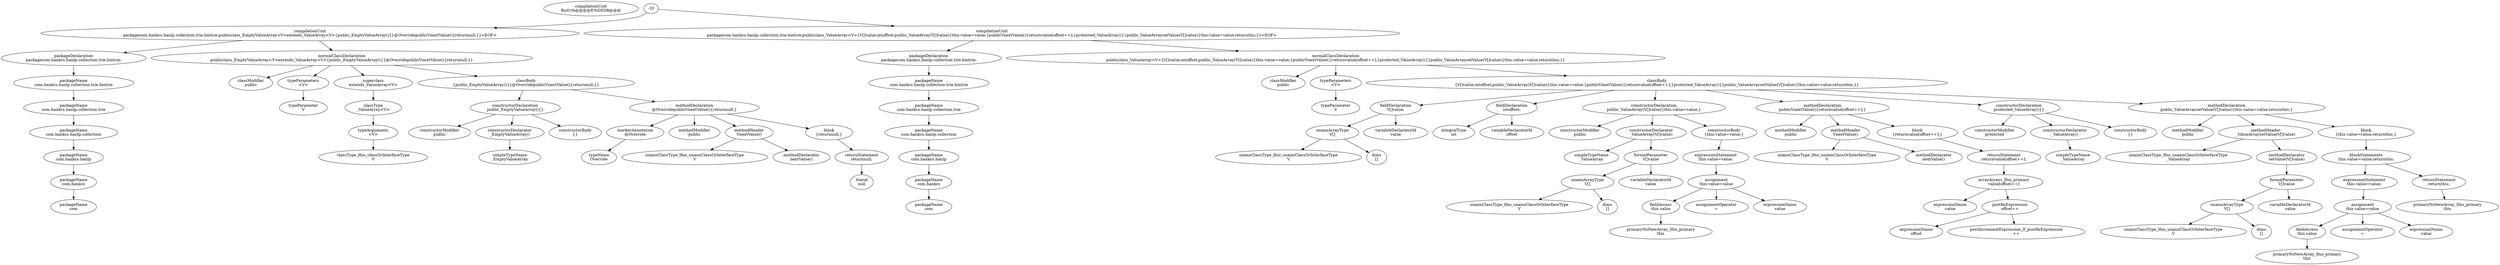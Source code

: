 digraph G {
00[label="compilationUnit\n Bud1%@@@@E%DSDB@@@ "]
01[label="compilationUnit\n packagecom.hankcs.hanlp.collection.trie.bintrie;publicclass_EmptyValueArray<V>extends_ValueArray<V>{public_EmptyValueArray(){}@OverridepublicVnextValue(){returnnull;}}<EOF> "]
12[label="packageDeclaration\n packagecom.hankcs.hanlp.collection.trie.bintrie; "]
23[label="packageName\n com.hankcs.hanlp.collection.trie.bintrie "]
34[label="packageName\n com.hankcs.hanlp.collection.trie "]
45[label="packageName\n com.hankcs.hanlp.collection "]
56[label="packageName\n com.hankcs.hanlp "]
67[label="packageName\n com.hankcs "]
78[label="packageName\n com "]
19[label="normalClassDeclaration\n publicclass_EmptyValueArray<V>extends_ValueArray<V>{public_EmptyValueArray(){}@OverridepublicVnextValue(){returnnull;}} "]
210[label="classModifier\n public "]
211[label="typeParameters\n <V> "]
312[label="typeParameter\n V "]
213[label="superclass\n extends_ValueArray<V> "]
314[label="classType\n _ValueArray<V> "]
415[label="typeArguments\n <V> "]
516[label="classType_lfno_classOrInterfaceType\n V "]
217[label="classBody\n {public_EmptyValueArray(){}@OverridepublicVnextValue(){returnnull;}} "]
318[label="constructorDeclaration\n public_EmptyValueArray(){} "]
419[label="constructorModifier\n public "]
420[label="constructorDeclarator\n _EmptyValueArray() "]
521[label="simpleTypeName\n _EmptyValueArray "]
422[label="constructorBody\n {} "]
323[label="methodDeclaration\n @OverridepublicVnextValue(){returnnull;} "]
424[label="markerAnnotation\n @Override "]
525[label="typeName\n Override "]
426[label="methodModifier\n public "]
427[label="methodHeader\n VnextValue() "]
528[label="unannClassType_lfno_unannClassOrInterfaceType\n V "]
529[label="methodDeclarator\n nextValue() "]
430[label="block\n {returnnull;} "]
531[label="returnStatement\n returnnull; "]
632[label="literal\n null "]
033[label="compilationUnit\n packagecom.hankcs.hanlp.collection.trie.bintrie;publicclass_ValueArray<V>{V[]value;intoffset;public_ValueArray(V[]value){this.value=value;}publicVnextValue(){returnvalue[offset++];}protected_ValueArray(){}public_ValueArraysetValue(V[]value){this.value=value;returnthis;}}<EOF> "]
134[label="packageDeclaration\n packagecom.hankcs.hanlp.collection.trie.bintrie; "]
235[label="packageName\n com.hankcs.hanlp.collection.trie.bintrie "]
336[label="packageName\n com.hankcs.hanlp.collection.trie "]
437[label="packageName\n com.hankcs.hanlp.collection "]
538[label="packageName\n com.hankcs.hanlp "]
639[label="packageName\n com.hankcs "]
740[label="packageName\n com "]
141[label="normalClassDeclaration\n publicclass_ValueArray<V>{V[]value;intoffset;public_ValueArray(V[]value){this.value=value;}publicVnextValue(){returnvalue[offset++];}protected_ValueArray(){}public_ValueArraysetValue(V[]value){this.value=value;returnthis;}} "]
242[label="classModifier\n public "]
243[label="typeParameters\n <V> "]
344[label="typeParameter\n V "]
245[label="classBody\n {V[]value;intoffset;public_ValueArray(V[]value){this.value=value;}publicVnextValue(){returnvalue[offset++];}protected_ValueArray(){}public_ValueArraysetValue(V[]value){this.value=value;returnthis;}} "]
346[label="fieldDeclaration\n V[]value; "]
447[label="unannArrayType\n V[] "]
548[label="unannClassType_lfno_unannClassOrInterfaceType\n V "]
549[label="dims\n [] "]
450[label="variableDeclaratorId\n value "]
351[label="fieldDeclaration\n intoffset; "]
452[label="integralType\n int "]
453[label="variableDeclaratorId\n offset "]
354[label="constructorDeclaration\n public_ValueArray(V[]value){this.value=value;} "]
455[label="constructorModifier\n public "]
456[label="constructorDeclarator\n _ValueArray(V[]value) "]
557[label="simpleTypeName\n _ValueArray "]
558[label="formalParameter\n V[]value "]
659[label="unannArrayType\n V[] "]
760[label="unannClassType_lfno_unannClassOrInterfaceType\n V "]
761[label="dims\n [] "]
662[label="variableDeclaratorId\n value "]
463[label="constructorBody\n {this.value=value;} "]
564[label="expressionStatement\n this.value=value; "]
665[label="assignment\n this.value=value "]
766[label="fieldAccess\n this.value "]
867[label="primaryNoNewArray_lfno_primary\n this "]
768[label="assignmentOperator\n = "]
769[label="expressionName\n value "]
370[label="methodDeclaration\n publicVnextValue(){returnvalue[offset++];} "]
471[label="methodModifier\n public "]
472[label="methodHeader\n VnextValue() "]
573[label="unannClassType_lfno_unannClassOrInterfaceType\n V "]
574[label="methodDeclarator\n nextValue() "]
475[label="block\n {returnvalue[offset++];} "]
576[label="returnStatement\n returnvalue[offset++]; "]
677[label="arrayAccess_lfno_primary\n value[offset++] "]
778[label="expressionName\n value "]
779[label="postfixExpression\n offset++ "]
880[label="expressionName\n offset "]
881[label="postIncrementExpression_lf_postfixExpression\n ++ "]
382[label="constructorDeclaration\n protected_ValueArray(){} "]
483[label="constructorModifier\n protected "]
484[label="constructorDeclarator\n _ValueArray() "]
585[label="simpleTypeName\n _ValueArray "]
486[label="constructorBody\n {} "]
387[label="methodDeclaration\n public_ValueArraysetValue(V[]value){this.value=value;returnthis;} "]
488[label="methodModifier\n public "]
489[label="methodHeader\n _ValueArraysetValue(V[]value) "]
590[label="unannClassType_lfno_unannClassOrInterfaceType\n _ValueArray "]
591[label="methodDeclarator\n setValue(V[]value) "]
692[label="formalParameter\n V[]value "]
793[label="unannArrayType\n V[] "]
894[label="unannClassType_lfno_unannClassOrInterfaceType\n V "]
895[label="dims\n [] "]
796[label="variableDeclaratorId\n value "]
497[label="block\n {this.value=value;returnthis;} "]
598[label="blockStatements\n this.value=value;returnthis; "]
699[label="expressionStatement\n this.value=value; "]
7100[label="assignment\n this.value=value "]
8101[label="fieldAccess\n this.value "]
9102[label="primaryNoNewArray_lfno_primary\n this "]
8103[label="assignmentOperator\n = "]
8104[label="expressionName\n value "]
6105[label="returnStatement\n returnthis; "]
7106[label="primaryNoNewArray_lfno_primary\n this "]
-10->01
01->12
12->23
23->34
34->45
45->56
56->67
67->78
01->19
19->210
19->211
211->312
19->213
213->314
314->415
415->516
19->217
217->318
318->419
318->420
420->521
318->422
217->323
323->424
424->525
323->426
323->427
427->528
427->529
323->430
430->531
531->632
-10->033
033->134
134->235
235->336
336->437
437->538
538->639
639->740
033->141
141->242
141->243
243->344
141->245
245->346
346->447
447->548
447->549
346->450
245->351
351->452
351->453
245->354
354->455
354->456
456->557
456->558
558->659
659->760
659->761
558->662
354->463
463->564
564->665
665->766
766->867
665->768
665->769
245->370
370->471
370->472
472->573
472->574
370->475
475->576
576->677
677->778
677->779
779->880
779->881
245->382
382->483
382->484
484->585
382->486
245->387
387->488
387->489
489->590
489->591
591->692
692->793
793->894
793->895
692->796
387->497
497->598
598->699
699->7100
7100->8101
8101->9102
7100->8103
7100->8104
598->6105
6105->7106
}
